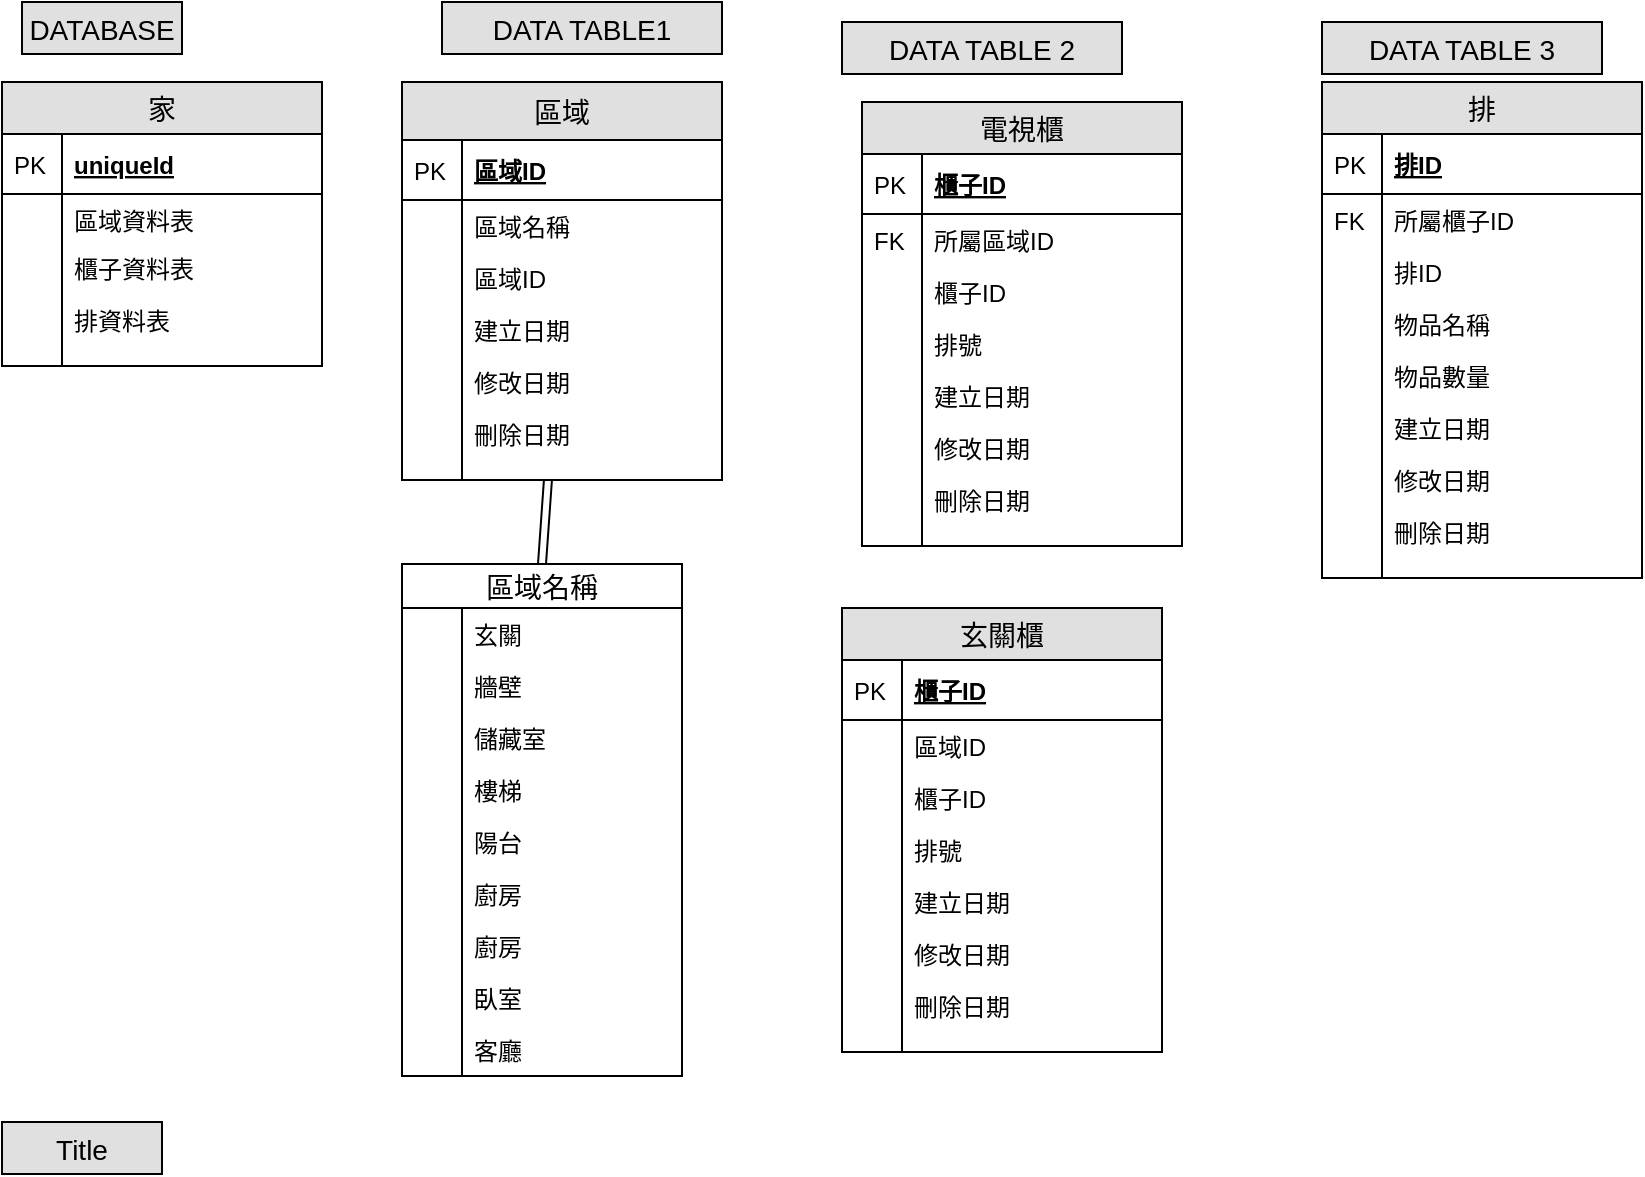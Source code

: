 <mxfile version="10.6.6" type="github"><diagram id="FWBYaFvNL8WqEeZ8sG33" name="Page-1"><mxGraphModel dx="1581" dy="435" grid="1" gridSize="10" guides="1" tooltips="1" connect="1" arrows="1" fold="1" page="1" pageScale="1" pageWidth="827" pageHeight="1169" math="0" shadow="0"><root><mxCell id="0"/><mxCell id="1" parent="0"/><mxCell id="jkDsSxlT6yeqfH2Iu0ky-28" value="玄關櫃" style="swimlane;fontStyle=0;childLayout=stackLayout;horizontal=1;startSize=26;fillColor=#e0e0e0;horizontalStack=0;resizeParent=1;resizeParentMax=0;resizeLast=0;collapsible=1;marginBottom=0;swimlaneFillColor=#ffffff;align=center;fontSize=14;" vertex="1" parent="1"><mxGeometry x="140" y="303" width="160" height="222" as="geometry"><mxRectangle x="310" y="40" width="60" height="26" as="alternateBounds"/></mxGeometry></mxCell><mxCell id="jkDsSxlT6yeqfH2Iu0ky-29" value="櫃子ID" style="shape=partialRectangle;top=0;left=0;right=0;bottom=1;align=left;verticalAlign=middle;fillColor=none;spacingLeft=34;spacingRight=4;overflow=hidden;rotatable=0;points=[[0,0.5],[1,0.5]];portConstraint=eastwest;dropTarget=0;fontStyle=5;fontSize=12;" vertex="1" parent="jkDsSxlT6yeqfH2Iu0ky-28"><mxGeometry y="26" width="160" height="30" as="geometry"/></mxCell><mxCell id="jkDsSxlT6yeqfH2Iu0ky-30" value="PK" style="shape=partialRectangle;top=0;left=0;bottom=0;fillColor=none;align=left;verticalAlign=middle;spacingLeft=4;spacingRight=4;overflow=hidden;rotatable=0;points=[];portConstraint=eastwest;part=1;fontSize=12;" vertex="1" connectable="0" parent="jkDsSxlT6yeqfH2Iu0ky-29"><mxGeometry width="30" height="30" as="geometry"/></mxCell><mxCell id="jkDsSxlT6yeqfH2Iu0ky-31" value="區域ID" style="shape=partialRectangle;top=0;left=0;right=0;bottom=0;align=left;verticalAlign=top;fillColor=none;spacingLeft=34;spacingRight=4;overflow=hidden;rotatable=0;points=[[0,0.5],[1,0.5]];portConstraint=eastwest;dropTarget=0;fontSize=12;" vertex="1" parent="jkDsSxlT6yeqfH2Iu0ky-28"><mxGeometry y="56" width="160" height="26" as="geometry"/></mxCell><mxCell id="jkDsSxlT6yeqfH2Iu0ky-32" value="" style="shape=partialRectangle;top=0;left=0;bottom=0;fillColor=none;align=left;verticalAlign=top;spacingLeft=4;spacingRight=4;overflow=hidden;rotatable=0;points=[];portConstraint=eastwest;part=1;fontSize=12;" vertex="1" connectable="0" parent="jkDsSxlT6yeqfH2Iu0ky-31"><mxGeometry width="30" height="26" as="geometry"/></mxCell><mxCell id="jkDsSxlT6yeqfH2Iu0ky-33" value="櫃子ID" style="shape=partialRectangle;top=0;left=0;right=0;bottom=0;align=left;verticalAlign=top;fillColor=none;spacingLeft=34;spacingRight=4;overflow=hidden;rotatable=0;points=[[0,0.5],[1,0.5]];portConstraint=eastwest;dropTarget=0;fontSize=12;" vertex="1" parent="jkDsSxlT6yeqfH2Iu0ky-28"><mxGeometry y="82" width="160" height="26" as="geometry"/></mxCell><mxCell id="jkDsSxlT6yeqfH2Iu0ky-34" value="" style="shape=partialRectangle;top=0;left=0;bottom=0;fillColor=none;align=left;verticalAlign=top;spacingLeft=4;spacingRight=4;overflow=hidden;rotatable=0;points=[];portConstraint=eastwest;part=1;fontSize=12;" vertex="1" connectable="0" parent="jkDsSxlT6yeqfH2Iu0ky-33"><mxGeometry width="30" height="26" as="geometry"/></mxCell><mxCell id="jkDsSxlT6yeqfH2Iu0ky-35" value="排號" style="shape=partialRectangle;top=0;left=0;right=0;bottom=0;align=left;verticalAlign=top;fillColor=none;spacingLeft=34;spacingRight=4;overflow=hidden;rotatable=0;points=[[0,0.5],[1,0.5]];portConstraint=eastwest;dropTarget=0;fontSize=12;" vertex="1" parent="jkDsSxlT6yeqfH2Iu0ky-28"><mxGeometry y="108" width="160" height="26" as="geometry"/></mxCell><mxCell id="jkDsSxlT6yeqfH2Iu0ky-36" value="" style="shape=partialRectangle;top=0;left=0;bottom=0;fillColor=none;align=left;verticalAlign=top;spacingLeft=4;spacingRight=4;overflow=hidden;rotatable=0;points=[];portConstraint=eastwest;part=1;fontSize=12;" vertex="1" connectable="0" parent="jkDsSxlT6yeqfH2Iu0ky-35"><mxGeometry width="30" height="26" as="geometry"/></mxCell><mxCell id="jkDsSxlT6yeqfH2Iu0ky-39" value="建立日期" style="shape=partialRectangle;top=0;left=0;right=0;bottom=0;align=left;verticalAlign=top;fillColor=none;spacingLeft=34;spacingRight=4;overflow=hidden;rotatable=0;points=[[0,0.5],[1,0.5]];portConstraint=eastwest;dropTarget=0;fontSize=12;" vertex="1" parent="jkDsSxlT6yeqfH2Iu0ky-28"><mxGeometry y="134" width="160" height="26" as="geometry"/></mxCell><mxCell id="jkDsSxlT6yeqfH2Iu0ky-40" value="" style="shape=partialRectangle;top=0;left=0;bottom=0;fillColor=none;align=left;verticalAlign=top;spacingLeft=4;spacingRight=4;overflow=hidden;rotatable=0;points=[];portConstraint=eastwest;part=1;fontSize=12;" vertex="1" connectable="0" parent="jkDsSxlT6yeqfH2Iu0ky-39"><mxGeometry width="30" height="26" as="geometry"/></mxCell><mxCell id="jkDsSxlT6yeqfH2Iu0ky-41" value="修改日期" style="shape=partialRectangle;top=0;left=0;right=0;bottom=0;align=left;verticalAlign=top;fillColor=none;spacingLeft=34;spacingRight=4;overflow=hidden;rotatable=0;points=[[0,0.5],[1,0.5]];portConstraint=eastwest;dropTarget=0;fontSize=12;" vertex="1" parent="jkDsSxlT6yeqfH2Iu0ky-28"><mxGeometry y="160" width="160" height="26" as="geometry"/></mxCell><mxCell id="jkDsSxlT6yeqfH2Iu0ky-42" value="" style="shape=partialRectangle;top=0;left=0;bottom=0;fillColor=none;align=left;verticalAlign=top;spacingLeft=4;spacingRight=4;overflow=hidden;rotatable=0;points=[];portConstraint=eastwest;part=1;fontSize=12;" vertex="1" connectable="0" parent="jkDsSxlT6yeqfH2Iu0ky-41"><mxGeometry width="30" height="26" as="geometry"/></mxCell><mxCell id="jkDsSxlT6yeqfH2Iu0ky-47" value="刪除日期" style="shape=partialRectangle;top=0;left=0;right=0;bottom=0;align=left;verticalAlign=top;fillColor=none;spacingLeft=34;spacingRight=4;overflow=hidden;rotatable=0;points=[[0,0.5],[1,0.5]];portConstraint=eastwest;dropTarget=0;fontSize=12;" vertex="1" parent="jkDsSxlT6yeqfH2Iu0ky-28"><mxGeometry y="186" width="160" height="26" as="geometry"/></mxCell><mxCell id="jkDsSxlT6yeqfH2Iu0ky-48" value="" style="shape=partialRectangle;top=0;left=0;bottom=0;fillColor=none;align=left;verticalAlign=top;spacingLeft=4;spacingRight=4;overflow=hidden;rotatable=0;points=[];portConstraint=eastwest;part=1;fontSize=12;" vertex="1" connectable="0" parent="jkDsSxlT6yeqfH2Iu0ky-47"><mxGeometry width="30" height="26" as="geometry"/></mxCell><mxCell id="jkDsSxlT6yeqfH2Iu0ky-37" value="" style="shape=partialRectangle;top=0;left=0;right=0;bottom=0;align=left;verticalAlign=top;fillColor=none;spacingLeft=34;spacingRight=4;overflow=hidden;rotatable=0;points=[[0,0.5],[1,0.5]];portConstraint=eastwest;dropTarget=0;fontSize=12;" vertex="1" parent="jkDsSxlT6yeqfH2Iu0ky-28"><mxGeometry y="212" width="160" height="10" as="geometry"/></mxCell><mxCell id="jkDsSxlT6yeqfH2Iu0ky-38" value="" style="shape=partialRectangle;top=0;left=0;bottom=0;fillColor=none;align=left;verticalAlign=top;spacingLeft=4;spacingRight=4;overflow=hidden;rotatable=0;points=[];portConstraint=eastwest;part=1;fontSize=12;" vertex="1" connectable="0" parent="jkDsSxlT6yeqfH2Iu0ky-37"><mxGeometry width="30" height="10" as="geometry"/></mxCell><mxCell id="jkDsSxlT6yeqfH2Iu0ky-51" value="家" style="swimlane;fontStyle=0;childLayout=stackLayout;horizontal=1;startSize=26;fillColor=#e0e0e0;horizontalStack=0;resizeParent=1;resizeParentMax=0;resizeLast=0;collapsible=1;marginBottom=0;swimlaneFillColor=#ffffff;align=center;fontSize=14;" vertex="1" parent="1"><mxGeometry x="-280" y="40" width="160" height="142" as="geometry"/></mxCell><mxCell id="jkDsSxlT6yeqfH2Iu0ky-52" value="uniqueId" style="shape=partialRectangle;top=0;left=0;right=0;bottom=1;align=left;verticalAlign=middle;fillColor=none;spacingLeft=34;spacingRight=4;overflow=hidden;rotatable=0;points=[[0,0.5],[1,0.5]];portConstraint=eastwest;dropTarget=0;fontStyle=5;fontSize=12;" vertex="1" parent="jkDsSxlT6yeqfH2Iu0ky-51"><mxGeometry y="26" width="160" height="30" as="geometry"/></mxCell><mxCell id="jkDsSxlT6yeqfH2Iu0ky-53" value="PK" style="shape=partialRectangle;top=0;left=0;bottom=0;fillColor=none;align=left;verticalAlign=middle;spacingLeft=4;spacingRight=4;overflow=hidden;rotatable=0;points=[];portConstraint=eastwest;part=1;fontSize=12;" vertex="1" connectable="0" parent="jkDsSxlT6yeqfH2Iu0ky-52"><mxGeometry width="30" height="30" as="geometry"/></mxCell><mxCell id="jkDsSxlT6yeqfH2Iu0ky-54" value="區域資料表" style="shape=partialRectangle;top=0;left=0;right=0;bottom=0;align=left;verticalAlign=top;fillColor=none;spacingLeft=34;spacingRight=4;overflow=hidden;rotatable=0;points=[[0,0.5],[1,0.5]];portConstraint=eastwest;dropTarget=0;fontSize=12;" vertex="1" parent="jkDsSxlT6yeqfH2Iu0ky-51"><mxGeometry y="56" width="160" height="24" as="geometry"/></mxCell><mxCell id="jkDsSxlT6yeqfH2Iu0ky-55" value="" style="shape=partialRectangle;top=0;left=0;bottom=0;fillColor=none;align=left;verticalAlign=top;spacingLeft=4;spacingRight=4;overflow=hidden;rotatable=0;points=[];portConstraint=eastwest;part=1;fontSize=12;" vertex="1" connectable="0" parent="jkDsSxlT6yeqfH2Iu0ky-54"><mxGeometry width="30" height="24" as="geometry"/></mxCell><mxCell id="jkDsSxlT6yeqfH2Iu0ky-202" value="櫃子資料表" style="shape=partialRectangle;top=0;left=0;right=0;bottom=0;align=left;verticalAlign=top;fillColor=none;spacingLeft=34;spacingRight=4;overflow=hidden;rotatable=0;points=[[0,0.5],[1,0.5]];portConstraint=eastwest;dropTarget=0;fontSize=12;" vertex="1" parent="jkDsSxlT6yeqfH2Iu0ky-51"><mxGeometry y="80" width="160" height="26" as="geometry"/></mxCell><mxCell id="jkDsSxlT6yeqfH2Iu0ky-203" value="" style="shape=partialRectangle;top=0;left=0;bottom=0;fillColor=none;align=left;verticalAlign=top;spacingLeft=4;spacingRight=4;overflow=hidden;rotatable=0;points=[];portConstraint=eastwest;part=1;fontSize=12;" vertex="1" connectable="0" parent="jkDsSxlT6yeqfH2Iu0ky-202"><mxGeometry width="30" height="26" as="geometry"/></mxCell><mxCell id="jkDsSxlT6yeqfH2Iu0ky-58" value="排資料表" style="shape=partialRectangle;top=0;left=0;right=0;bottom=0;align=left;verticalAlign=top;fillColor=none;spacingLeft=34;spacingRight=4;overflow=hidden;rotatable=0;points=[[0,0.5],[1,0.5]];portConstraint=eastwest;dropTarget=0;fontSize=12;" vertex="1" parent="jkDsSxlT6yeqfH2Iu0ky-51"><mxGeometry y="106" width="160" height="26" as="geometry"/></mxCell><mxCell id="jkDsSxlT6yeqfH2Iu0ky-59" value="" style="shape=partialRectangle;top=0;left=0;bottom=0;fillColor=none;align=left;verticalAlign=top;spacingLeft=4;spacingRight=4;overflow=hidden;rotatable=0;points=[];portConstraint=eastwest;part=1;fontSize=12;" vertex="1" connectable="0" parent="jkDsSxlT6yeqfH2Iu0ky-58"><mxGeometry width="30" height="26" as="geometry"/></mxCell><mxCell id="jkDsSxlT6yeqfH2Iu0ky-60" value="" style="shape=partialRectangle;top=0;left=0;right=0;bottom=0;align=left;verticalAlign=top;fillColor=none;spacingLeft=34;spacingRight=4;overflow=hidden;rotatable=0;points=[[0,0.5],[1,0.5]];portConstraint=eastwest;dropTarget=0;fontSize=12;" vertex="1" parent="jkDsSxlT6yeqfH2Iu0ky-51"><mxGeometry y="132" width="160" height="10" as="geometry"/></mxCell><mxCell id="jkDsSxlT6yeqfH2Iu0ky-61" value="" style="shape=partialRectangle;top=0;left=0;bottom=0;fillColor=none;align=left;verticalAlign=top;spacingLeft=4;spacingRight=4;overflow=hidden;rotatable=0;points=[];portConstraint=eastwest;part=1;fontSize=12;" vertex="1" connectable="0" parent="jkDsSxlT6yeqfH2Iu0ky-60"><mxGeometry width="30" height="10" as="geometry"/></mxCell><mxCell id="jkDsSxlT6yeqfH2Iu0ky-135" style="edgeStyle=none;shape=link;rounded=0;orthogonalLoop=1;jettySize=auto;html=1;entryX=0.5;entryY=0;entryDx=0;entryDy=0;" edge="1" parent="1" source="jkDsSxlT6yeqfH2Iu0ky-64" target="jkDsSxlT6yeqfH2Iu0ky-79"><mxGeometry relative="1" as="geometry"/></mxCell><mxCell id="jkDsSxlT6yeqfH2Iu0ky-64" value="區域" style="swimlane;fontStyle=0;childLayout=stackLayout;horizontal=1;startSize=29;fillColor=#e0e0e0;horizontalStack=0;resizeParent=1;resizeParentMax=0;resizeLast=0;collapsible=1;marginBottom=0;swimlaneFillColor=#ffffff;align=center;fontSize=14;" vertex="1" parent="1"><mxGeometry x="-80" y="40" width="160" height="199" as="geometry"/></mxCell><mxCell id="jkDsSxlT6yeqfH2Iu0ky-65" value="區域ID" style="shape=partialRectangle;top=0;left=0;right=0;bottom=1;align=left;verticalAlign=middle;fillColor=none;spacingLeft=34;spacingRight=4;overflow=hidden;rotatable=0;points=[[0,0.5],[1,0.5]];portConstraint=eastwest;dropTarget=0;fontStyle=5;fontSize=12;" vertex="1" parent="jkDsSxlT6yeqfH2Iu0ky-64"><mxGeometry y="29" width="160" height="30" as="geometry"/></mxCell><mxCell id="jkDsSxlT6yeqfH2Iu0ky-66" value="PK" style="shape=partialRectangle;top=0;left=0;bottom=0;fillColor=none;align=left;verticalAlign=middle;spacingLeft=4;spacingRight=4;overflow=hidden;rotatable=0;points=[];portConstraint=eastwest;part=1;fontSize=12;" vertex="1" connectable="0" parent="jkDsSxlT6yeqfH2Iu0ky-65"><mxGeometry width="30" height="30" as="geometry"/></mxCell><mxCell id="jkDsSxlT6yeqfH2Iu0ky-67" value="區域名稱" style="shape=partialRectangle;top=0;left=0;right=0;bottom=0;align=left;verticalAlign=top;fillColor=none;spacingLeft=34;spacingRight=4;overflow=hidden;rotatable=0;points=[[0,0.5],[1,0.5]];portConstraint=eastwest;dropTarget=0;fontSize=12;" vertex="1" parent="jkDsSxlT6yeqfH2Iu0ky-64"><mxGeometry y="59" width="160" height="26" as="geometry"/></mxCell><mxCell id="jkDsSxlT6yeqfH2Iu0ky-68" value="" style="shape=partialRectangle;top=0;left=0;bottom=0;fillColor=none;align=left;verticalAlign=top;spacingLeft=4;spacingRight=4;overflow=hidden;rotatable=0;points=[];portConstraint=eastwest;part=1;fontSize=12;" vertex="1" connectable="0" parent="jkDsSxlT6yeqfH2Iu0ky-67"><mxGeometry width="30" height="26" as="geometry"/></mxCell><mxCell id="jkDsSxlT6yeqfH2Iu0ky-69" value="區域ID" style="shape=partialRectangle;top=0;left=0;right=0;bottom=0;align=left;verticalAlign=top;fillColor=none;spacingLeft=34;spacingRight=4;overflow=hidden;rotatable=0;points=[[0,0.5],[1,0.5]];portConstraint=eastwest;dropTarget=0;fontSize=12;" vertex="1" parent="jkDsSxlT6yeqfH2Iu0ky-64"><mxGeometry y="85" width="160" height="26" as="geometry"/></mxCell><mxCell id="jkDsSxlT6yeqfH2Iu0ky-70" value="" style="shape=partialRectangle;top=0;left=0;bottom=0;fillColor=none;align=left;verticalAlign=top;spacingLeft=4;spacingRight=4;overflow=hidden;rotatable=0;points=[];portConstraint=eastwest;part=1;fontSize=12;" vertex="1" connectable="0" parent="jkDsSxlT6yeqfH2Iu0ky-69"><mxGeometry width="30" height="26" as="geometry"/></mxCell><mxCell id="jkDsSxlT6yeqfH2Iu0ky-71" value="建立日期" style="shape=partialRectangle;top=0;left=0;right=0;bottom=0;align=left;verticalAlign=top;fillColor=none;spacingLeft=34;spacingRight=4;overflow=hidden;rotatable=0;points=[[0,0.5],[1,0.5]];portConstraint=eastwest;dropTarget=0;fontSize=12;" vertex="1" parent="jkDsSxlT6yeqfH2Iu0ky-64"><mxGeometry y="111" width="160" height="26" as="geometry"/></mxCell><mxCell id="jkDsSxlT6yeqfH2Iu0ky-72" value="" style="shape=partialRectangle;top=0;left=0;bottom=0;fillColor=none;align=left;verticalAlign=top;spacingLeft=4;spacingRight=4;overflow=hidden;rotatable=0;points=[];portConstraint=eastwest;part=1;fontSize=12;" vertex="1" connectable="0" parent="jkDsSxlT6yeqfH2Iu0ky-71"><mxGeometry width="30" height="26" as="geometry"/></mxCell><mxCell id="jkDsSxlT6yeqfH2Iu0ky-75" value="修改日期" style="shape=partialRectangle;top=0;left=0;right=0;bottom=0;align=left;verticalAlign=top;fillColor=none;spacingLeft=34;spacingRight=4;overflow=hidden;rotatable=0;points=[[0,0.5],[1,0.5]];portConstraint=eastwest;dropTarget=0;fontSize=12;" vertex="1" parent="jkDsSxlT6yeqfH2Iu0ky-64"><mxGeometry y="137" width="160" height="26" as="geometry"/></mxCell><mxCell id="jkDsSxlT6yeqfH2Iu0ky-76" value="" style="shape=partialRectangle;top=0;left=0;bottom=0;fillColor=none;align=left;verticalAlign=top;spacingLeft=4;spacingRight=4;overflow=hidden;rotatable=0;points=[];portConstraint=eastwest;part=1;fontSize=12;" vertex="1" connectable="0" parent="jkDsSxlT6yeqfH2Iu0ky-75"><mxGeometry width="30" height="26" as="geometry"/></mxCell><mxCell id="jkDsSxlT6yeqfH2Iu0ky-77" value="刪除日期" style="shape=partialRectangle;top=0;left=0;right=0;bottom=0;align=left;verticalAlign=top;fillColor=none;spacingLeft=34;spacingRight=4;overflow=hidden;rotatable=0;points=[[0,0.5],[1,0.5]];portConstraint=eastwest;dropTarget=0;fontSize=12;" vertex="1" parent="jkDsSxlT6yeqfH2Iu0ky-64"><mxGeometry y="163" width="160" height="26" as="geometry"/></mxCell><mxCell id="jkDsSxlT6yeqfH2Iu0ky-78" value="" style="shape=partialRectangle;top=0;left=0;bottom=0;fillColor=none;align=left;verticalAlign=top;spacingLeft=4;spacingRight=4;overflow=hidden;rotatable=0;points=[];portConstraint=eastwest;part=1;fontSize=12;" vertex="1" connectable="0" parent="jkDsSxlT6yeqfH2Iu0ky-77"><mxGeometry width="30" height="26" as="geometry"/></mxCell><mxCell id="jkDsSxlT6yeqfH2Iu0ky-73" value="" style="shape=partialRectangle;top=0;left=0;right=0;bottom=0;align=left;verticalAlign=top;fillColor=none;spacingLeft=34;spacingRight=4;overflow=hidden;rotatable=0;points=[[0,0.5],[1,0.5]];portConstraint=eastwest;dropTarget=0;fontSize=12;" vertex="1" parent="jkDsSxlT6yeqfH2Iu0ky-64"><mxGeometry y="189" width="160" height="10" as="geometry"/></mxCell><mxCell id="jkDsSxlT6yeqfH2Iu0ky-74" value="" style="shape=partialRectangle;top=0;left=0;bottom=0;fillColor=none;align=left;verticalAlign=top;spacingLeft=4;spacingRight=4;overflow=hidden;rotatable=0;points=[];portConstraint=eastwest;part=1;fontSize=12;" vertex="1" connectable="0" parent="jkDsSxlT6yeqfH2Iu0ky-73"><mxGeometry width="30" height="10" as="geometry"/></mxCell><mxCell id="jkDsSxlT6yeqfH2Iu0ky-79" value="區域名稱" style="swimlane;fontStyle=0;childLayout=stackLayout;horizontal=1;startSize=22;fillColor=none;horizontalStack=0;resizeParent=1;resizeParentMax=0;resizeLast=0;collapsible=1;marginBottom=0;swimlaneFillColor=#ffffff;align=center;fontSize=14;" vertex="1" parent="1"><mxGeometry x="-80" y="281" width="140" height="256" as="geometry"/></mxCell><mxCell id="jkDsSxlT6yeqfH2Iu0ky-83" value="玄關&#10;" style="shape=partialRectangle;top=0;left=0;right=0;bottom=0;align=left;verticalAlign=top;fillColor=none;spacingLeft=34;spacingRight=4;overflow=hidden;rotatable=0;points=[[0,0.5],[1,0.5]];portConstraint=eastwest;dropTarget=0;fontSize=12;" vertex="1" parent="jkDsSxlT6yeqfH2Iu0ky-79"><mxGeometry y="22" width="140" height="26" as="geometry"/></mxCell><mxCell id="jkDsSxlT6yeqfH2Iu0ky-84" value="" style="shape=partialRectangle;top=0;left=0;bottom=0;fillColor=none;align=left;verticalAlign=top;spacingLeft=4;spacingRight=4;overflow=hidden;rotatable=0;points=[];portConstraint=eastwest;part=1;fontSize=12;" vertex="1" connectable="0" parent="jkDsSxlT6yeqfH2Iu0ky-83"><mxGeometry width="30" height="26" as="geometry"/></mxCell><mxCell id="jkDsSxlT6yeqfH2Iu0ky-99" value="牆壁" style="shape=partialRectangle;top=0;left=0;right=0;bottom=0;align=left;verticalAlign=top;fillColor=none;spacingLeft=34;spacingRight=4;overflow=hidden;rotatable=0;points=[[0,0.5],[1,0.5]];portConstraint=eastwest;dropTarget=0;fontSize=12;" vertex="1" parent="jkDsSxlT6yeqfH2Iu0ky-79"><mxGeometry y="48" width="140" height="26" as="geometry"/></mxCell><mxCell id="jkDsSxlT6yeqfH2Iu0ky-100" value="" style="shape=partialRectangle;top=0;left=0;bottom=0;fillColor=none;align=left;verticalAlign=top;spacingLeft=4;spacingRight=4;overflow=hidden;rotatable=0;points=[];portConstraint=eastwest;part=1;fontSize=12;" vertex="1" connectable="0" parent="jkDsSxlT6yeqfH2Iu0ky-99"><mxGeometry width="30" height="26" as="geometry"/></mxCell><mxCell id="jkDsSxlT6yeqfH2Iu0ky-97" value="儲藏室" style="shape=partialRectangle;top=0;left=0;right=0;bottom=0;align=left;verticalAlign=top;fillColor=none;spacingLeft=34;spacingRight=4;overflow=hidden;rotatable=0;points=[[0,0.5],[1,0.5]];portConstraint=eastwest;dropTarget=0;fontSize=12;" vertex="1" parent="jkDsSxlT6yeqfH2Iu0ky-79"><mxGeometry y="74" width="140" height="26" as="geometry"/></mxCell><mxCell id="jkDsSxlT6yeqfH2Iu0ky-98" value="" style="shape=partialRectangle;top=0;left=0;bottom=0;fillColor=none;align=left;verticalAlign=top;spacingLeft=4;spacingRight=4;overflow=hidden;rotatable=0;points=[];portConstraint=eastwest;part=1;fontSize=12;" vertex="1" connectable="0" parent="jkDsSxlT6yeqfH2Iu0ky-97"><mxGeometry width="30" height="26" as="geometry"/></mxCell><mxCell id="jkDsSxlT6yeqfH2Iu0ky-95" value="樓梯" style="shape=partialRectangle;top=0;left=0;right=0;bottom=0;align=left;verticalAlign=top;fillColor=none;spacingLeft=34;spacingRight=4;overflow=hidden;rotatable=0;points=[[0,0.5],[1,0.5]];portConstraint=eastwest;dropTarget=0;fontSize=12;" vertex="1" parent="jkDsSxlT6yeqfH2Iu0ky-79"><mxGeometry y="100" width="140" height="26" as="geometry"/></mxCell><mxCell id="jkDsSxlT6yeqfH2Iu0ky-96" value="" style="shape=partialRectangle;top=0;left=0;bottom=0;fillColor=none;align=left;verticalAlign=top;spacingLeft=4;spacingRight=4;overflow=hidden;rotatable=0;points=[];portConstraint=eastwest;part=1;fontSize=12;" vertex="1" connectable="0" parent="jkDsSxlT6yeqfH2Iu0ky-95"><mxGeometry width="30" height="26" as="geometry"/></mxCell><mxCell id="jkDsSxlT6yeqfH2Iu0ky-93" value="陽台" style="shape=partialRectangle;top=0;left=0;right=0;bottom=0;align=left;verticalAlign=top;fillColor=none;spacingLeft=34;spacingRight=4;overflow=hidden;rotatable=0;points=[[0,0.5],[1,0.5]];portConstraint=eastwest;dropTarget=0;fontSize=12;" vertex="1" parent="jkDsSxlT6yeqfH2Iu0ky-79"><mxGeometry y="126" width="140" height="26" as="geometry"/></mxCell><mxCell id="jkDsSxlT6yeqfH2Iu0ky-94" value="" style="shape=partialRectangle;top=0;left=0;bottom=0;fillColor=none;align=left;verticalAlign=top;spacingLeft=4;spacingRight=4;overflow=hidden;rotatable=0;points=[];portConstraint=eastwest;part=1;fontSize=12;" vertex="1" connectable="0" parent="jkDsSxlT6yeqfH2Iu0ky-93"><mxGeometry width="30" height="26" as="geometry"/></mxCell><mxCell id="jkDsSxlT6yeqfH2Iu0ky-91" value="廚房" style="shape=partialRectangle;top=0;left=0;right=0;bottom=0;align=left;verticalAlign=top;fillColor=none;spacingLeft=34;spacingRight=4;overflow=hidden;rotatable=0;points=[[0,0.5],[1,0.5]];portConstraint=eastwest;dropTarget=0;fontSize=12;" vertex="1" parent="jkDsSxlT6yeqfH2Iu0ky-79"><mxGeometry y="152" width="140" height="26" as="geometry"/></mxCell><mxCell id="jkDsSxlT6yeqfH2Iu0ky-92" value="" style="shape=partialRectangle;top=0;left=0;bottom=0;fillColor=none;align=left;verticalAlign=top;spacingLeft=4;spacingRight=4;overflow=hidden;rotatable=0;points=[];portConstraint=eastwest;part=1;fontSize=12;" vertex="1" connectable="0" parent="jkDsSxlT6yeqfH2Iu0ky-91"><mxGeometry width="30" height="26" as="geometry"/></mxCell><mxCell id="jkDsSxlT6yeqfH2Iu0ky-89" value="廚房" style="shape=partialRectangle;top=0;left=0;right=0;bottom=0;align=left;verticalAlign=top;fillColor=none;spacingLeft=34;spacingRight=4;overflow=hidden;rotatable=0;points=[[0,0.5],[1,0.5]];portConstraint=eastwest;dropTarget=0;fontSize=12;" vertex="1" parent="jkDsSxlT6yeqfH2Iu0ky-79"><mxGeometry y="178" width="140" height="26" as="geometry"/></mxCell><mxCell id="jkDsSxlT6yeqfH2Iu0ky-90" value="" style="shape=partialRectangle;top=0;left=0;bottom=0;fillColor=none;align=left;verticalAlign=top;spacingLeft=4;spacingRight=4;overflow=hidden;rotatable=0;points=[];portConstraint=eastwest;part=1;fontSize=12;" vertex="1" connectable="0" parent="jkDsSxlT6yeqfH2Iu0ky-89"><mxGeometry width="30" height="26" as="geometry"/></mxCell><mxCell id="jkDsSxlT6yeqfH2Iu0ky-87" value="臥室" style="shape=partialRectangle;top=0;left=0;right=0;bottom=0;align=left;verticalAlign=top;fillColor=none;spacingLeft=34;spacingRight=4;overflow=hidden;rotatable=0;points=[[0,0.5],[1,0.5]];portConstraint=eastwest;dropTarget=0;fontSize=12;" vertex="1" parent="jkDsSxlT6yeqfH2Iu0ky-79"><mxGeometry y="204" width="140" height="26" as="geometry"/></mxCell><mxCell id="jkDsSxlT6yeqfH2Iu0ky-88" value="" style="shape=partialRectangle;top=0;left=0;bottom=0;fillColor=none;align=left;verticalAlign=top;spacingLeft=4;spacingRight=4;overflow=hidden;rotatable=0;points=[];portConstraint=eastwest;part=1;fontSize=12;" vertex="1" connectable="0" parent="jkDsSxlT6yeqfH2Iu0ky-87"><mxGeometry width="30" height="26" as="geometry"/></mxCell><mxCell id="jkDsSxlT6yeqfH2Iu0ky-85" value="客廳" style="shape=partialRectangle;top=0;left=0;right=0;bottom=0;align=left;verticalAlign=top;fillColor=none;spacingLeft=34;spacingRight=4;overflow=hidden;rotatable=0;points=[[0,0.5],[1,0.5]];portConstraint=eastwest;dropTarget=0;fontSize=12;" vertex="1" parent="jkDsSxlT6yeqfH2Iu0ky-79"><mxGeometry y="230" width="140" height="26" as="geometry"/></mxCell><mxCell id="jkDsSxlT6yeqfH2Iu0ky-86" value="" style="shape=partialRectangle;top=0;left=0;bottom=0;fillColor=none;align=left;verticalAlign=top;spacingLeft=4;spacingRight=4;overflow=hidden;rotatable=0;points=[];portConstraint=eastwest;part=1;fontSize=12;" vertex="1" connectable="0" parent="jkDsSxlT6yeqfH2Iu0ky-85"><mxGeometry width="30" height="26" as="geometry"/></mxCell><object label="排" id="jkDsSxlT6yeqfH2Iu0ky-161"><mxCell style="swimlane;fontStyle=0;childLayout=stackLayout;horizontal=1;startSize=26;fillColor=#e0e0e0;horizontalStack=0;resizeParent=1;resizeParentMax=0;resizeLast=0;collapsible=1;marginBottom=0;swimlaneFillColor=#ffffff;align=center;fontSize=14;" vertex="1" parent="1"><mxGeometry x="380" y="40" width="160" height="248" as="geometry"><mxRectangle x="310" y="40" width="60" height="26" as="alternateBounds"/></mxGeometry></mxCell></object><mxCell id="jkDsSxlT6yeqfH2Iu0ky-162" value="排ID" style="shape=partialRectangle;top=0;left=0;right=0;bottom=1;align=left;verticalAlign=middle;fillColor=none;spacingLeft=34;spacingRight=4;overflow=hidden;rotatable=0;points=[[0,0.5],[1,0.5]];portConstraint=eastwest;dropTarget=0;fontStyle=5;fontSize=12;" vertex="1" parent="jkDsSxlT6yeqfH2Iu0ky-161"><mxGeometry y="26" width="160" height="30" as="geometry"/></mxCell><mxCell id="jkDsSxlT6yeqfH2Iu0ky-163" value="PK" style="shape=partialRectangle;top=0;left=0;bottom=0;fillColor=none;align=left;verticalAlign=middle;spacingLeft=4;spacingRight=4;overflow=hidden;rotatable=0;points=[];portConstraint=eastwest;part=1;fontSize=12;" vertex="1" connectable="0" parent="jkDsSxlT6yeqfH2Iu0ky-162"><mxGeometry width="30" height="30" as="geometry"/></mxCell><mxCell id="jkDsSxlT6yeqfH2Iu0ky-168" value="所屬櫃子ID" style="shape=partialRectangle;top=0;left=0;right=0;bottom=0;align=left;verticalAlign=top;fillColor=none;spacingLeft=34;spacingRight=4;overflow=hidden;rotatable=0;points=[[0,0.5],[1,0.5]];portConstraint=eastwest;dropTarget=0;fontSize=12;" vertex="1" parent="jkDsSxlT6yeqfH2Iu0ky-161"><mxGeometry y="56" width="160" height="26" as="geometry"/></mxCell><mxCell id="jkDsSxlT6yeqfH2Iu0ky-169" value="FK&#10;&#10;" style="shape=partialRectangle;top=0;left=0;bottom=0;fillColor=none;align=left;verticalAlign=top;spacingLeft=4;spacingRight=4;overflow=hidden;rotatable=0;points=[];portConstraint=eastwest;part=1;fontSize=12;" vertex="1" connectable="0" parent="jkDsSxlT6yeqfH2Iu0ky-168"><mxGeometry width="30" height="26" as="geometry"/></mxCell><mxCell id="jkDsSxlT6yeqfH2Iu0ky-170" value="排ID" style="shape=partialRectangle;top=0;left=0;right=0;bottom=0;align=left;verticalAlign=top;fillColor=none;spacingLeft=34;spacingRight=4;overflow=hidden;rotatable=0;points=[[0,0.5],[1,0.5]];portConstraint=eastwest;dropTarget=0;fontSize=12;" vertex="1" parent="jkDsSxlT6yeqfH2Iu0ky-161"><mxGeometry y="82" width="160" height="26" as="geometry"/></mxCell><mxCell id="jkDsSxlT6yeqfH2Iu0ky-171" value="" style="shape=partialRectangle;top=0;left=0;bottom=0;fillColor=none;align=left;verticalAlign=top;spacingLeft=4;spacingRight=4;overflow=hidden;rotatable=0;points=[];portConstraint=eastwest;part=1;fontSize=12;" vertex="1" connectable="0" parent="jkDsSxlT6yeqfH2Iu0ky-170"><mxGeometry width="30" height="26" as="geometry"/></mxCell><mxCell id="jkDsSxlT6yeqfH2Iu0ky-172" value="物品名稱" style="shape=partialRectangle;top=0;left=0;right=0;bottom=0;align=left;verticalAlign=top;fillColor=none;spacingLeft=34;spacingRight=4;overflow=hidden;rotatable=0;points=[[0,0.5],[1,0.5]];portConstraint=eastwest;dropTarget=0;fontSize=12;" vertex="1" parent="jkDsSxlT6yeqfH2Iu0ky-161"><mxGeometry y="108" width="160" height="26" as="geometry"/></mxCell><mxCell id="jkDsSxlT6yeqfH2Iu0ky-173" value="" style="shape=partialRectangle;top=0;left=0;bottom=0;fillColor=none;align=left;verticalAlign=top;spacingLeft=4;spacingRight=4;overflow=hidden;rotatable=0;points=[];portConstraint=eastwest;part=1;fontSize=12;" vertex="1" connectable="0" parent="jkDsSxlT6yeqfH2Iu0ky-172"><mxGeometry width="30" height="26" as="geometry"/></mxCell><mxCell id="jkDsSxlT6yeqfH2Iu0ky-174" value="物品數量" style="shape=partialRectangle;top=0;left=0;right=0;bottom=0;align=left;verticalAlign=top;fillColor=none;spacingLeft=34;spacingRight=4;overflow=hidden;rotatable=0;points=[[0,0.5],[1,0.5]];portConstraint=eastwest;dropTarget=0;fontSize=12;" vertex="1" parent="jkDsSxlT6yeqfH2Iu0ky-161"><mxGeometry y="134" width="160" height="26" as="geometry"/></mxCell><mxCell id="jkDsSxlT6yeqfH2Iu0ky-175" value="" style="shape=partialRectangle;top=0;left=0;bottom=0;fillColor=none;align=left;verticalAlign=top;spacingLeft=4;spacingRight=4;overflow=hidden;rotatable=0;points=[];portConstraint=eastwest;part=1;fontSize=12;" vertex="1" connectable="0" parent="jkDsSxlT6yeqfH2Iu0ky-174"><mxGeometry width="30" height="26" as="geometry"/></mxCell><mxCell id="jkDsSxlT6yeqfH2Iu0ky-176" value="建立日期" style="shape=partialRectangle;top=0;left=0;right=0;bottom=0;align=left;verticalAlign=top;fillColor=none;spacingLeft=34;spacingRight=4;overflow=hidden;rotatable=0;points=[[0,0.5],[1,0.5]];portConstraint=eastwest;dropTarget=0;fontSize=12;" vertex="1" parent="jkDsSxlT6yeqfH2Iu0ky-161"><mxGeometry y="160" width="160" height="26" as="geometry"/></mxCell><mxCell id="jkDsSxlT6yeqfH2Iu0ky-177" value="" style="shape=partialRectangle;top=0;left=0;bottom=0;fillColor=none;align=left;verticalAlign=top;spacingLeft=4;spacingRight=4;overflow=hidden;rotatable=0;points=[];portConstraint=eastwest;part=1;fontSize=12;" vertex="1" connectable="0" parent="jkDsSxlT6yeqfH2Iu0ky-176"><mxGeometry width="30" height="26" as="geometry"/></mxCell><mxCell id="jkDsSxlT6yeqfH2Iu0ky-178" value="修改日期" style="shape=partialRectangle;top=0;left=0;right=0;bottom=0;align=left;verticalAlign=top;fillColor=none;spacingLeft=34;spacingRight=4;overflow=hidden;rotatable=0;points=[[0,0.5],[1,0.5]];portConstraint=eastwest;dropTarget=0;fontSize=12;" vertex="1" parent="jkDsSxlT6yeqfH2Iu0ky-161"><mxGeometry y="186" width="160" height="26" as="geometry"/></mxCell><mxCell id="jkDsSxlT6yeqfH2Iu0ky-179" value="" style="shape=partialRectangle;top=0;left=0;bottom=0;fillColor=none;align=left;verticalAlign=top;spacingLeft=4;spacingRight=4;overflow=hidden;rotatable=0;points=[];portConstraint=eastwest;part=1;fontSize=12;" vertex="1" connectable="0" parent="jkDsSxlT6yeqfH2Iu0ky-178"><mxGeometry width="30" height="26" as="geometry"/></mxCell><mxCell id="jkDsSxlT6yeqfH2Iu0ky-180" value="刪除日期" style="shape=partialRectangle;top=0;left=0;right=0;bottom=0;align=left;verticalAlign=top;fillColor=none;spacingLeft=34;spacingRight=4;overflow=hidden;rotatable=0;points=[[0,0.5],[1,0.5]];portConstraint=eastwest;dropTarget=0;fontSize=12;" vertex="1" parent="jkDsSxlT6yeqfH2Iu0ky-161"><mxGeometry y="212" width="160" height="26" as="geometry"/></mxCell><mxCell id="jkDsSxlT6yeqfH2Iu0ky-181" value="" style="shape=partialRectangle;top=0;left=0;bottom=0;fillColor=none;align=left;verticalAlign=top;spacingLeft=4;spacingRight=4;overflow=hidden;rotatable=0;points=[];portConstraint=eastwest;part=1;fontSize=12;" vertex="1" connectable="0" parent="jkDsSxlT6yeqfH2Iu0ky-180"><mxGeometry width="30" height="26" as="geometry"/></mxCell><mxCell id="jkDsSxlT6yeqfH2Iu0ky-182" value="" style="shape=partialRectangle;top=0;left=0;right=0;bottom=0;align=left;verticalAlign=top;fillColor=none;spacingLeft=34;spacingRight=4;overflow=hidden;rotatable=0;points=[[0,0.5],[1,0.5]];portConstraint=eastwest;dropTarget=0;fontSize=12;" vertex="1" parent="jkDsSxlT6yeqfH2Iu0ky-161"><mxGeometry y="238" width="160" height="10" as="geometry"/></mxCell><mxCell id="jkDsSxlT6yeqfH2Iu0ky-183" value="" style="shape=partialRectangle;top=0;left=0;bottom=0;fillColor=none;align=left;verticalAlign=top;spacingLeft=4;spacingRight=4;overflow=hidden;rotatable=0;points=[];portConstraint=eastwest;part=1;fontSize=12;" vertex="1" connectable="0" parent="jkDsSxlT6yeqfH2Iu0ky-182"><mxGeometry width="30" height="10" as="geometry"/></mxCell><mxCell id="jkDsSxlT6yeqfH2Iu0ky-184" value="電視櫃" style="swimlane;fontStyle=0;childLayout=stackLayout;horizontal=1;startSize=26;fillColor=#e0e0e0;horizontalStack=0;resizeParent=1;resizeParentMax=0;resizeLast=0;collapsible=1;marginBottom=0;swimlaneFillColor=#ffffff;align=center;fontSize=14;" vertex="1" parent="1"><mxGeometry x="150" y="50" width="160" height="222" as="geometry"><mxRectangle x="310" y="40" width="60" height="26" as="alternateBounds"/></mxGeometry></mxCell><mxCell id="jkDsSxlT6yeqfH2Iu0ky-185" value="櫃子ID" style="shape=partialRectangle;top=0;left=0;right=0;bottom=1;align=left;verticalAlign=middle;fillColor=none;spacingLeft=34;spacingRight=4;overflow=hidden;rotatable=0;points=[[0,0.5],[1,0.5]];portConstraint=eastwest;dropTarget=0;fontStyle=5;fontSize=12;" vertex="1" parent="jkDsSxlT6yeqfH2Iu0ky-184"><mxGeometry y="26" width="160" height="30" as="geometry"/></mxCell><mxCell id="jkDsSxlT6yeqfH2Iu0ky-186" value="PK" style="shape=partialRectangle;top=0;left=0;bottom=0;fillColor=none;align=left;verticalAlign=middle;spacingLeft=4;spacingRight=4;overflow=hidden;rotatable=0;points=[];portConstraint=eastwest;part=1;fontSize=12;" vertex="1" connectable="0" parent="jkDsSxlT6yeqfH2Iu0ky-185"><mxGeometry width="30" height="30" as="geometry"/></mxCell><mxCell id="jkDsSxlT6yeqfH2Iu0ky-187" value="所屬區域ID" style="shape=partialRectangle;top=0;left=0;right=0;bottom=0;align=left;verticalAlign=top;fillColor=none;spacingLeft=34;spacingRight=4;overflow=hidden;rotatable=0;points=[[0,0.5],[1,0.5]];portConstraint=eastwest;dropTarget=0;fontSize=12;" vertex="1" parent="jkDsSxlT6yeqfH2Iu0ky-184"><mxGeometry y="56" width="160" height="26" as="geometry"/></mxCell><mxCell id="jkDsSxlT6yeqfH2Iu0ky-188" value="FK" style="shape=partialRectangle;top=0;left=0;bottom=0;fillColor=none;align=left;verticalAlign=top;spacingLeft=4;spacingRight=4;overflow=hidden;rotatable=0;points=[];portConstraint=eastwest;part=1;fontSize=12;" vertex="1" connectable="0" parent="jkDsSxlT6yeqfH2Iu0ky-187"><mxGeometry width="30" height="26" as="geometry"/></mxCell><mxCell id="jkDsSxlT6yeqfH2Iu0ky-189" value="櫃子ID" style="shape=partialRectangle;top=0;left=0;right=0;bottom=0;align=left;verticalAlign=top;fillColor=none;spacingLeft=34;spacingRight=4;overflow=hidden;rotatable=0;points=[[0,0.5],[1,0.5]];portConstraint=eastwest;dropTarget=0;fontSize=12;" vertex="1" parent="jkDsSxlT6yeqfH2Iu0ky-184"><mxGeometry y="82" width="160" height="26" as="geometry"/></mxCell><mxCell id="jkDsSxlT6yeqfH2Iu0ky-190" value="" style="shape=partialRectangle;top=0;left=0;bottom=0;fillColor=none;align=left;verticalAlign=top;spacingLeft=4;spacingRight=4;overflow=hidden;rotatable=0;points=[];portConstraint=eastwest;part=1;fontSize=12;" vertex="1" connectable="0" parent="jkDsSxlT6yeqfH2Iu0ky-189"><mxGeometry width="30" height="26" as="geometry"/></mxCell><mxCell id="jkDsSxlT6yeqfH2Iu0ky-191" value="排號" style="shape=partialRectangle;top=0;left=0;right=0;bottom=0;align=left;verticalAlign=top;fillColor=none;spacingLeft=34;spacingRight=4;overflow=hidden;rotatable=0;points=[[0,0.5],[1,0.5]];portConstraint=eastwest;dropTarget=0;fontSize=12;" vertex="1" parent="jkDsSxlT6yeqfH2Iu0ky-184"><mxGeometry y="108" width="160" height="26" as="geometry"/></mxCell><mxCell id="jkDsSxlT6yeqfH2Iu0ky-192" value="" style="shape=partialRectangle;top=0;left=0;bottom=0;fillColor=none;align=left;verticalAlign=top;spacingLeft=4;spacingRight=4;overflow=hidden;rotatable=0;points=[];portConstraint=eastwest;part=1;fontSize=12;" vertex="1" connectable="0" parent="jkDsSxlT6yeqfH2Iu0ky-191"><mxGeometry width="30" height="26" as="geometry"/></mxCell><mxCell id="jkDsSxlT6yeqfH2Iu0ky-193" value="建立日期" style="shape=partialRectangle;top=0;left=0;right=0;bottom=0;align=left;verticalAlign=top;fillColor=none;spacingLeft=34;spacingRight=4;overflow=hidden;rotatable=0;points=[[0,0.5],[1,0.5]];portConstraint=eastwest;dropTarget=0;fontSize=12;" vertex="1" parent="jkDsSxlT6yeqfH2Iu0ky-184"><mxGeometry y="134" width="160" height="26" as="geometry"/></mxCell><mxCell id="jkDsSxlT6yeqfH2Iu0ky-194" value="" style="shape=partialRectangle;top=0;left=0;bottom=0;fillColor=none;align=left;verticalAlign=top;spacingLeft=4;spacingRight=4;overflow=hidden;rotatable=0;points=[];portConstraint=eastwest;part=1;fontSize=12;" vertex="1" connectable="0" parent="jkDsSxlT6yeqfH2Iu0ky-193"><mxGeometry width="30" height="26" as="geometry"/></mxCell><mxCell id="jkDsSxlT6yeqfH2Iu0ky-195" value="修改日期" style="shape=partialRectangle;top=0;left=0;right=0;bottom=0;align=left;verticalAlign=top;fillColor=none;spacingLeft=34;spacingRight=4;overflow=hidden;rotatable=0;points=[[0,0.5],[1,0.5]];portConstraint=eastwest;dropTarget=0;fontSize=12;" vertex="1" parent="jkDsSxlT6yeqfH2Iu0ky-184"><mxGeometry y="160" width="160" height="26" as="geometry"/></mxCell><mxCell id="jkDsSxlT6yeqfH2Iu0ky-196" value="" style="shape=partialRectangle;top=0;left=0;bottom=0;fillColor=none;align=left;verticalAlign=top;spacingLeft=4;spacingRight=4;overflow=hidden;rotatable=0;points=[];portConstraint=eastwest;part=1;fontSize=12;" vertex="1" connectable="0" parent="jkDsSxlT6yeqfH2Iu0ky-195"><mxGeometry width="30" height="26" as="geometry"/></mxCell><mxCell id="jkDsSxlT6yeqfH2Iu0ky-197" value="刪除日期" style="shape=partialRectangle;top=0;left=0;right=0;bottom=0;align=left;verticalAlign=top;fillColor=none;spacingLeft=34;spacingRight=4;overflow=hidden;rotatable=0;points=[[0,0.5],[1,0.5]];portConstraint=eastwest;dropTarget=0;fontSize=12;" vertex="1" parent="jkDsSxlT6yeqfH2Iu0ky-184"><mxGeometry y="186" width="160" height="26" as="geometry"/></mxCell><mxCell id="jkDsSxlT6yeqfH2Iu0ky-198" value="" style="shape=partialRectangle;top=0;left=0;bottom=0;fillColor=none;align=left;verticalAlign=top;spacingLeft=4;spacingRight=4;overflow=hidden;rotatable=0;points=[];portConstraint=eastwest;part=1;fontSize=12;" vertex="1" connectable="0" parent="jkDsSxlT6yeqfH2Iu0ky-197"><mxGeometry width="30" height="26" as="geometry"/></mxCell><mxCell id="jkDsSxlT6yeqfH2Iu0ky-199" value="" style="shape=partialRectangle;top=0;left=0;right=0;bottom=0;align=left;verticalAlign=top;fillColor=none;spacingLeft=34;spacingRight=4;overflow=hidden;rotatable=0;points=[[0,0.5],[1,0.5]];portConstraint=eastwest;dropTarget=0;fontSize=12;" vertex="1" parent="jkDsSxlT6yeqfH2Iu0ky-184"><mxGeometry y="212" width="160" height="10" as="geometry"/></mxCell><mxCell id="jkDsSxlT6yeqfH2Iu0ky-200" value="" style="shape=partialRectangle;top=0;left=0;bottom=0;fillColor=none;align=left;verticalAlign=top;spacingLeft=4;spacingRight=4;overflow=hidden;rotatable=0;points=[];portConstraint=eastwest;part=1;fontSize=12;" vertex="1" connectable="0" parent="jkDsSxlT6yeqfH2Iu0ky-199"><mxGeometry width="30" height="10" as="geometry"/></mxCell><mxCell id="jkDsSxlT6yeqfH2Iu0ky-204" value="Title" style="text;align=center;verticalAlign=middle;spacingLeft=4;spacingRight=4;strokeColor=#000000;fillColor=#e0e0e0;rotatable=0;points=[[0,0.5],[1,0.5]];portConstraint=eastwest;fontSize=14;" vertex="1" parent="1"><mxGeometry x="-280" y="560" width="80" height="26" as="geometry"/></mxCell><mxCell id="jkDsSxlT6yeqfH2Iu0ky-205" value="DATABASE" style="text;align=center;verticalAlign=middle;spacingLeft=4;spacingRight=4;strokeColor=#000000;fillColor=#e0e0e0;rotatable=0;points=[[0,0.5],[1,0.5]];portConstraint=eastwest;fontSize=14;" vertex="1" parent="1"><mxGeometry x="-270" width="80" height="26" as="geometry"/></mxCell><mxCell id="jkDsSxlT6yeqfH2Iu0ky-206" value="DATA TABLE1" style="text;align=center;verticalAlign=middle;spacingLeft=4;spacingRight=4;strokeColor=#000000;fillColor=#e0e0e0;rotatable=0;points=[[0,0.5],[1,0.5]];portConstraint=eastwest;fontSize=14;" vertex="1" parent="1"><mxGeometry x="-60" width="140" height="26" as="geometry"/></mxCell><mxCell id="jkDsSxlT6yeqfH2Iu0ky-207" value="DATA TABLE 3" style="text;align=center;verticalAlign=middle;spacingLeft=4;spacingRight=4;strokeColor=#000000;fillColor=#e0e0e0;rotatable=0;points=[[0,0.5],[1,0.5]];portConstraint=eastwest;fontSize=14;" vertex="1" parent="1"><mxGeometry x="380" y="10" width="140" height="26" as="geometry"/></mxCell><mxCell id="jkDsSxlT6yeqfH2Iu0ky-208" value="DATA TABLE 2" style="text;align=center;verticalAlign=middle;spacingLeft=4;spacingRight=4;strokeColor=#000000;fillColor=#e0e0e0;rotatable=0;points=[[0,0.5],[1,0.5]];portConstraint=eastwest;fontSize=14;" vertex="1" parent="1"><mxGeometry x="140" y="10" width="140" height="26" as="geometry"/></mxCell></root></mxGraphModel></diagram></mxfile>